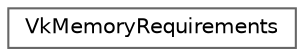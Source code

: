 digraph "类继承关系图"
{
 // LATEX_PDF_SIZE
  bgcolor="transparent";
  edge [fontname=Helvetica,fontsize=10,labelfontname=Helvetica,labelfontsize=10];
  node [fontname=Helvetica,fontsize=10,shape=box,height=0.2,width=0.4];
  rankdir="LR";
  Node0 [id="Node000000",label="VkMemoryRequirements",height=0.2,width=0.4,color="grey40", fillcolor="white", style="filled",URL="$struct_vk_memory_requirements.html",tooltip=" "];
}
